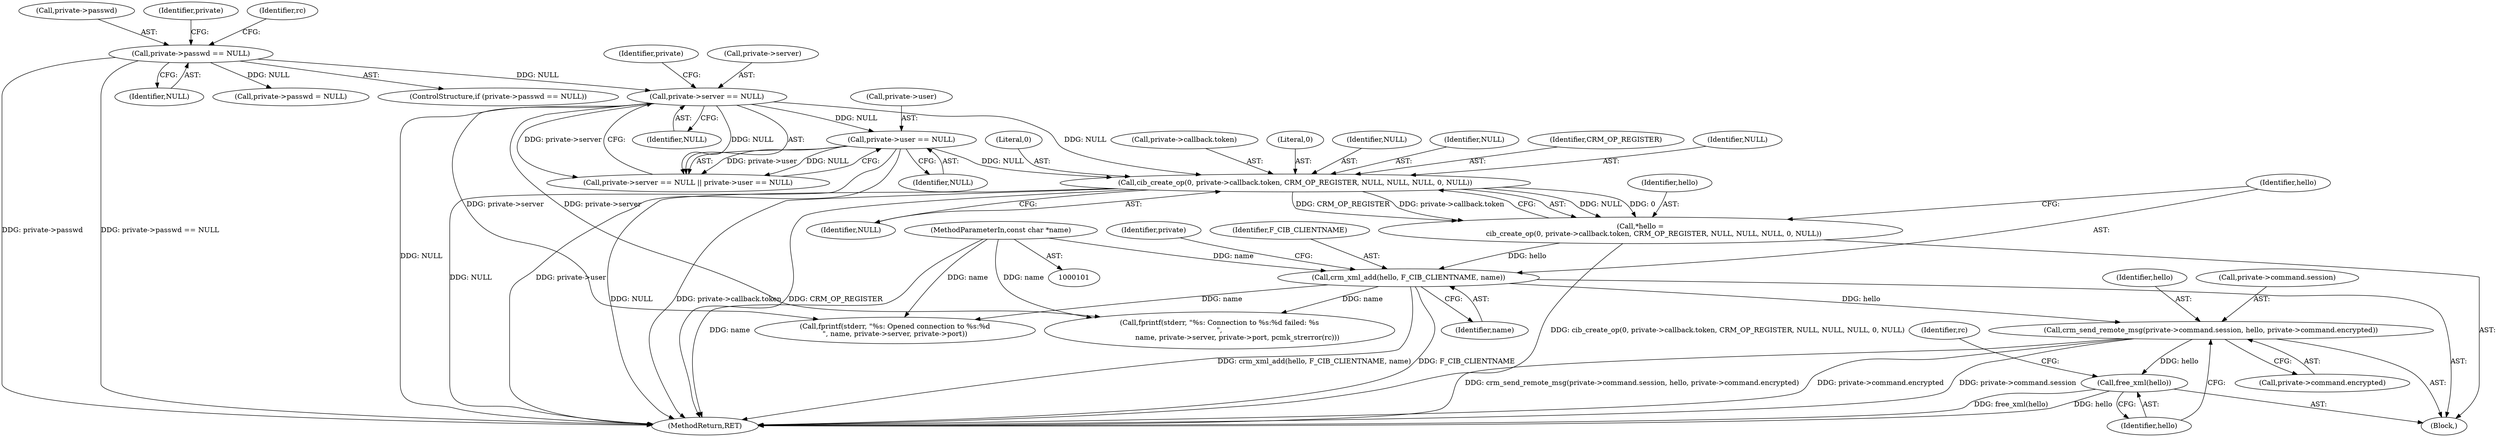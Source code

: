 digraph "0_pacemaker_564f7cc2a51dcd2f28ab12a13394f31be5aa3c93_7@API" {
"1000255" [label="(Call,crm_send_remote_msg(private->command.session, hello, private->command.encrypted))"];
"1000251" [label="(Call,crm_xml_add(hello, F_CIB_CLIENTNAME, name))"];
"1000236" [label="(Call,*hello =\n            cib_create_op(0, private->callback.token, CRM_OP_REGISTER, NULL, NULL, NULL, 0, NULL))"];
"1000238" [label="(Call,cib_create_op(0, private->callback.token, CRM_OP_REGISTER, NULL, NULL, NULL, 0, NULL))"];
"1000187" [label="(Call,private->server == NULL)"];
"1000117" [label="(Call,private->passwd == NULL)"];
"1000192" [label="(Call,private->user == NULL)"];
"1000103" [label="(MethodParameterIn,const char *name)"];
"1000267" [label="(Call,free_xml(hello))"];
"1000186" [label="(Call,private->server == NULL || private->user == NULL)"];
"1000271" [label="(Identifier,rc)"];
"1000238" [label="(Call,cib_create_op(0, private->callback.token, CRM_OP_REGISTER, NULL, NULL, NULL, 0, NULL))"];
"1000117" [label="(Call,private->passwd == NULL)"];
"1000118" [label="(Call,private->passwd)"];
"1000240" [label="(Call,private->callback.token)"];
"1000239" [label="(Literal,0)"];
"1000116" [label="(ControlStructure,if (private->passwd == NULL))"];
"1000258" [label="(Identifier,private)"];
"1000274" [label="(Call,fprintf(stderr, \"%s: Opened connection to %s:%d\n\", name, private->server, private->port))"];
"1000103" [label="(MethodParameterIn,const char *name)"];
"1000248" [label="(Identifier,NULL)"];
"1000194" [label="(Identifier,private)"];
"1000237" [label="(Identifier,hello)"];
"1000196" [label="(Identifier,NULL)"];
"1000262" [label="(Call,private->command.encrypted)"];
"1000187" [label="(Call,private->server == NULL)"];
"1000254" [label="(Identifier,name)"];
"1000193" [label="(Call,private->user)"];
"1000234" [label="(Block,)"];
"1000267" [label="(Call,free_xml(hello))"];
"1000256" [label="(Call,private->command.session)"];
"1000251" [label="(Call,crm_xml_add(hello, F_CIB_CLIENTNAME, name))"];
"1000236" [label="(Call,*hello =\n            cib_create_op(0, private->callback.token, CRM_OP_REGISTER, NULL, NULL, NULL, 0, NULL))"];
"1000189" [label="(Identifier,private)"];
"1000247" [label="(Identifier,NULL)"];
"1000121" [label="(Identifier,NULL)"];
"1000310" [label="(MethodReturn,RET)"];
"1000250" [label="(Identifier,NULL)"];
"1000245" [label="(Identifier,CRM_OP_REGISTER)"];
"1000168" [label="(Call,private->passwd = NULL)"];
"1000246" [label="(Identifier,NULL)"];
"1000261" [label="(Identifier,hello)"];
"1000192" [label="(Call,private->user == NULL)"];
"1000253" [label="(Identifier,F_CIB_CLIENTNAME)"];
"1000255" [label="(Call,crm_send_remote_msg(private->command.session, hello, private->command.encrypted))"];
"1000296" [label="(Call,fprintf(stderr, \"%s: Connection to %s:%d failed: %s\n\",\n                name, private->server, private->port, pcmk_strerror(rc)))"];
"1000126" [label="(Identifier,rc)"];
"1000188" [label="(Call,private->server)"];
"1000268" [label="(Identifier,hello)"];
"1000252" [label="(Identifier,hello)"];
"1000191" [label="(Identifier,NULL)"];
"1000249" [label="(Literal,0)"];
"1000255" -> "1000234"  [label="AST: "];
"1000255" -> "1000262"  [label="CFG: "];
"1000256" -> "1000255"  [label="AST: "];
"1000261" -> "1000255"  [label="AST: "];
"1000262" -> "1000255"  [label="AST: "];
"1000268" -> "1000255"  [label="CFG: "];
"1000255" -> "1000310"  [label="DDG: crm_send_remote_msg(private->command.session, hello, private->command.encrypted)"];
"1000255" -> "1000310"  [label="DDG: private->command.encrypted"];
"1000255" -> "1000310"  [label="DDG: private->command.session"];
"1000251" -> "1000255"  [label="DDG: hello"];
"1000255" -> "1000267"  [label="DDG: hello"];
"1000251" -> "1000234"  [label="AST: "];
"1000251" -> "1000254"  [label="CFG: "];
"1000252" -> "1000251"  [label="AST: "];
"1000253" -> "1000251"  [label="AST: "];
"1000254" -> "1000251"  [label="AST: "];
"1000258" -> "1000251"  [label="CFG: "];
"1000251" -> "1000310"  [label="DDG: crm_xml_add(hello, F_CIB_CLIENTNAME, name)"];
"1000251" -> "1000310"  [label="DDG: F_CIB_CLIENTNAME"];
"1000236" -> "1000251"  [label="DDG: hello"];
"1000103" -> "1000251"  [label="DDG: name"];
"1000251" -> "1000274"  [label="DDG: name"];
"1000251" -> "1000296"  [label="DDG: name"];
"1000236" -> "1000234"  [label="AST: "];
"1000236" -> "1000238"  [label="CFG: "];
"1000237" -> "1000236"  [label="AST: "];
"1000238" -> "1000236"  [label="AST: "];
"1000252" -> "1000236"  [label="CFG: "];
"1000236" -> "1000310"  [label="DDG: cib_create_op(0, private->callback.token, CRM_OP_REGISTER, NULL, NULL, NULL, 0, NULL)"];
"1000238" -> "1000236"  [label="DDG: NULL"];
"1000238" -> "1000236"  [label="DDG: 0"];
"1000238" -> "1000236"  [label="DDG: CRM_OP_REGISTER"];
"1000238" -> "1000236"  [label="DDG: private->callback.token"];
"1000238" -> "1000250"  [label="CFG: "];
"1000239" -> "1000238"  [label="AST: "];
"1000240" -> "1000238"  [label="AST: "];
"1000245" -> "1000238"  [label="AST: "];
"1000246" -> "1000238"  [label="AST: "];
"1000247" -> "1000238"  [label="AST: "];
"1000248" -> "1000238"  [label="AST: "];
"1000249" -> "1000238"  [label="AST: "];
"1000250" -> "1000238"  [label="AST: "];
"1000238" -> "1000310"  [label="DDG: NULL"];
"1000238" -> "1000310"  [label="DDG: private->callback.token"];
"1000238" -> "1000310"  [label="DDG: CRM_OP_REGISTER"];
"1000187" -> "1000238"  [label="DDG: NULL"];
"1000192" -> "1000238"  [label="DDG: NULL"];
"1000187" -> "1000186"  [label="AST: "];
"1000187" -> "1000191"  [label="CFG: "];
"1000188" -> "1000187"  [label="AST: "];
"1000191" -> "1000187"  [label="AST: "];
"1000194" -> "1000187"  [label="CFG: "];
"1000186" -> "1000187"  [label="CFG: "];
"1000187" -> "1000310"  [label="DDG: NULL"];
"1000187" -> "1000186"  [label="DDG: private->server"];
"1000187" -> "1000186"  [label="DDG: NULL"];
"1000117" -> "1000187"  [label="DDG: NULL"];
"1000187" -> "1000192"  [label="DDG: NULL"];
"1000187" -> "1000274"  [label="DDG: private->server"];
"1000187" -> "1000296"  [label="DDG: private->server"];
"1000117" -> "1000116"  [label="AST: "];
"1000117" -> "1000121"  [label="CFG: "];
"1000118" -> "1000117"  [label="AST: "];
"1000121" -> "1000117"  [label="AST: "];
"1000126" -> "1000117"  [label="CFG: "];
"1000189" -> "1000117"  [label="CFG: "];
"1000117" -> "1000310"  [label="DDG: private->passwd == NULL"];
"1000117" -> "1000310"  [label="DDG: private->passwd"];
"1000117" -> "1000168"  [label="DDG: NULL"];
"1000192" -> "1000186"  [label="AST: "];
"1000192" -> "1000196"  [label="CFG: "];
"1000193" -> "1000192"  [label="AST: "];
"1000196" -> "1000192"  [label="AST: "];
"1000186" -> "1000192"  [label="CFG: "];
"1000192" -> "1000310"  [label="DDG: private->user"];
"1000192" -> "1000310"  [label="DDG: NULL"];
"1000192" -> "1000186"  [label="DDG: private->user"];
"1000192" -> "1000186"  [label="DDG: NULL"];
"1000103" -> "1000101"  [label="AST: "];
"1000103" -> "1000310"  [label="DDG: name"];
"1000103" -> "1000274"  [label="DDG: name"];
"1000103" -> "1000296"  [label="DDG: name"];
"1000267" -> "1000234"  [label="AST: "];
"1000267" -> "1000268"  [label="CFG: "];
"1000268" -> "1000267"  [label="AST: "];
"1000271" -> "1000267"  [label="CFG: "];
"1000267" -> "1000310"  [label="DDG: hello"];
"1000267" -> "1000310"  [label="DDG: free_xml(hello)"];
}
